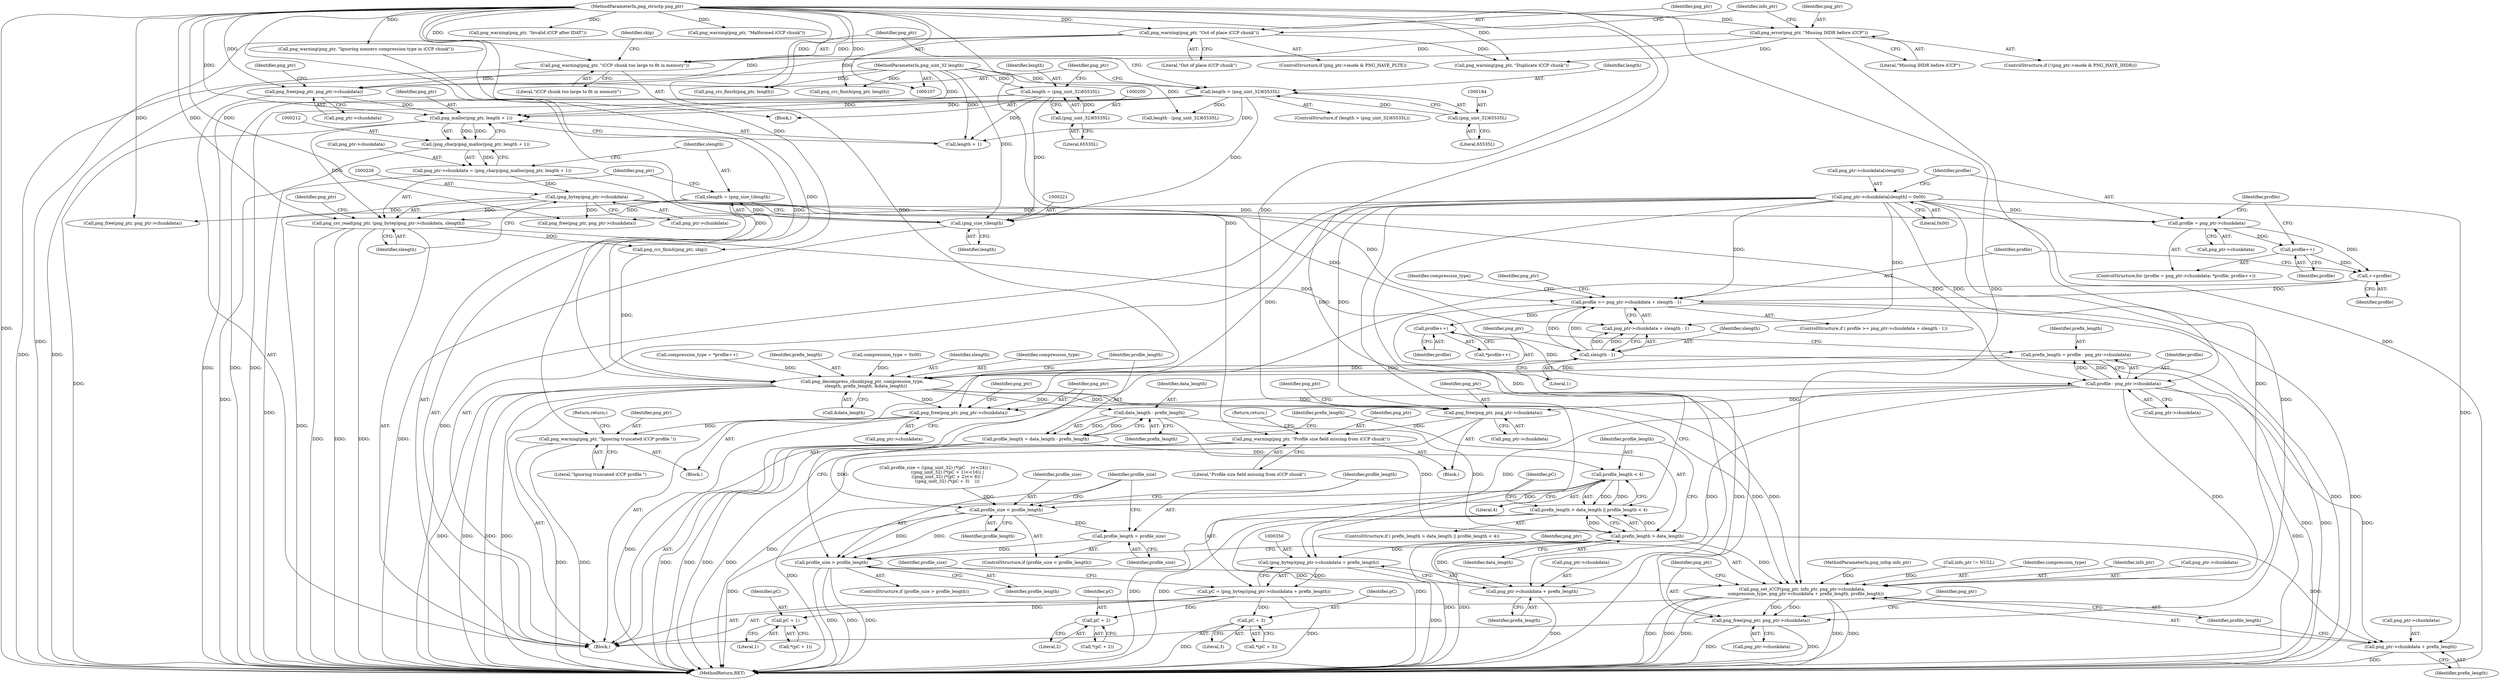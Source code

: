 digraph "0_Chrome_7f3d85b096f66870a15b37c2f40b219b2e292693_16@integer" {
"1000305" [label="(Call,prefix_length = profile - png_ptr->chunkdata)"];
"1000307" [label="(Call,profile - png_ptr->chunkdata)"];
"1000294" [label="(Call,profile++)"];
"1000267" [label="(Call,profile >= png_ptr->chunkdata + slength - 1)"];
"1000264" [label="(Call,++profile)"];
"1000262" [label="(Call,profile++)"];
"1000255" [label="(Call,profile = png_ptr->chunkdata)"];
"1000247" [label="(Call,png_ptr->chunkdata[slength] = 0x00)"];
"1000225" [label="(Call,(png_bytep)png_ptr->chunkdata)"];
"1000207" [label="(Call,png_ptr->chunkdata = (png_charp)png_malloc(png_ptr, length + 1))"];
"1000211" [label="(Call,(png_charp)png_malloc(png_ptr, length + 1))"];
"1000213" [label="(Call,png_malloc(png_ptr, length + 1))"];
"1000202" [label="(Call,png_free(png_ptr, png_ptr->chunkdata))"];
"1000187" [label="(Call,png_warning(png_ptr, \"iCCP chunk too large to fit in memory\"))"];
"1000159" [label="(Call,png_warning(png_ptr, \"Out of place iCCP chunk\"))"];
"1000108" [label="(MethodParameterIn,png_structp png_ptr)"];
"1000134" [label="(Call,png_error(png_ptr, \"Missing IHDR before iCCP\"))"];
"1000181" [label="(Call,length > (png_uint_32)65535L)"];
"1000110" [label="(MethodParameterIn,png_uint_32 length)"];
"1000183" [label="(Call,(png_uint_32)65535L)"];
"1000197" [label="(Call,length = (png_uint_32)65535L)"];
"1000199" [label="(Call,(png_uint_32)65535L)"];
"1000273" [label="(Call,slength - 1)"];
"1000223" [label="(Call,png_crc_read(png_ptr, (png_bytep)png_ptr->chunkdata, slength))"];
"1000218" [label="(Call,slength = (png_size_t)length)"];
"1000220" [label="(Call,(png_size_t)length)"];
"1000312" [label="(Call,png_decompress_chunk(png_ptr, compression_type,\n     slength, prefix_length, &data_length))"];
"1000321" [label="(Call,data_length - prefix_length)"];
"1000319" [label="(Call,profile_length = data_length - prefix_length)"];
"1000329" [label="(Call,profile_length < 4)"];
"1000325" [label="(Call,prefix_length > data_length || profile_length < 4)"];
"1000390" [label="(Call,profile_size < profile_length)"];
"1000393" [label="(Call,profile_length = profile_size)"];
"1000397" [label="(Call,profile_size > profile_length)"];
"1000415" [label="(Call,png_set_iCCP(png_ptr, info_ptr, png_ptr->chunkdata,\n     compression_type, png_ptr->chunkdata + prefix_length, profile_length))"];
"1000428" [label="(Call,png_free(png_ptr, png_ptr->chunkdata))"];
"1000326" [label="(Call,prefix_length > data_length)"];
"1000349" [label="(Call,(png_bytep)(png_ptr->chunkdata + prefix_length))"];
"1000347" [label="(Call,pC = (png_bytep)(png_ptr->chunkdata + prefix_length))"];
"1000370" [label="(Call,pC + 1)"];
"1000379" [label="(Call,pC + 2)"];
"1000386" [label="(Call,pC + 3)"];
"1000351" [label="(Call,png_ptr->chunkdata + prefix_length)"];
"1000422" [label="(Call,png_ptr->chunkdata + prefix_length)"];
"1000333" [label="(Call,png_free(png_ptr, png_ptr->chunkdata))"];
"1000343" [label="(Call,png_warning(png_ptr, \"Profile size field missing from iCCP chunk\"))"];
"1000401" [label="(Call,png_free(png_ptr, png_ptr->chunkdata))"];
"1000411" [label="(Call,png_warning(png_ptr, \"Ignoring truncated iCCP profile.\"))"];
"1000292" [label="(Identifier,compression_type)"];
"1000182" [label="(Identifier,length)"];
"1000326" [label="(Call,prefix_length > data_length)"];
"1000385" [label="(Call,*(pC + 3))"];
"1000349" [label="(Call,(png_bytep)(png_ptr->chunkdata + prefix_length))"];
"1000220" [label="(Call,(png_size_t)length)"];
"1000315" [label="(Identifier,slength)"];
"1000314" [label="(Identifier,compression_type)"];
"1000186" [label="(Block,)"];
"1000257" [label="(Call,png_ptr->chunkdata)"];
"1000273" [label="(Call,slength - 1)"];
"1000232" [label="(Call,png_crc_finish(png_ptr, skip))"];
"1000422" [label="(Call,png_ptr->chunkdata + prefix_length)"];
"1000386" [label="(Call,pC + 3)"];
"1000381" [label="(Literal,2)"];
"1000380" [label="(Identifier,pC)"];
"1000277" [label="(Call,png_free(png_ptr, png_ptr->chunkdata))"];
"1000213" [label="(Call,png_malloc(png_ptr, length + 1))"];
"1000219" [label="(Identifier,slength)"];
"1000390" [label="(Call,profile_size < profile_length)"];
"1000346" [label="(Return,return;)"];
"1000211" [label="(Call,(png_charp)png_malloc(png_ptr, length + 1))"];
"1000402" [label="(Identifier,png_ptr)"];
"1000344" [label="(Identifier,png_ptr)"];
"1000265" [label="(Identifier,profile)"];
"1000275" [label="(Literal,1)"];
"1000233" [label="(Identifier,png_ptr)"];
"1000426" [label="(Identifier,prefix_length)"];
"1000306" [label="(Identifier,prefix_length)"];
"1000176" [label="(Call,png_crc_finish(png_ptr, length))"];
"1000313" [label="(Identifier,png_ptr)"];
"1000145" [label="(Call,png_warning(png_ptr, \"Invalid iCCP after IDAT\"))"];
"1000209" [label="(Identifier,png_ptr)"];
"1000356" [label="(Call,profile_size = ((png_uint_32) (*(pC    )<<24)) |\n                  ((png_uint_32) (*(pC + 1)<<16)) |\n                  ((png_uint_32) (*(pC + 2)<< 8)) |\n                  ((png_uint_32) (*(pC + 3)    )))"];
"1000395" [label="(Identifier,profile_size)"];
"1000328" [label="(Identifier,data_length)"];
"1000379" [label="(Call,pC + 2)"];
"1000352" [label="(Call,png_ptr->chunkdata)"];
"1000236" [label="(Call,png_free(png_ptr, png_ptr->chunkdata))"];
"1000227" [label="(Call,png_ptr->chunkdata)"];
"1000325" [label="(Call,prefix_length > data_length || profile_length < 4)"];
"1000287" [label="(Call,png_warning(png_ptr, \"Malformed iCCP chunk\"))"];
"1000321" [label="(Call,data_length - prefix_length)"];
"1000319" [label="(Call,profile_length = data_length - prefix_length)"];
"1000247" [label="(Call,png_ptr->chunkdata[slength] = 0x00)"];
"1000401" [label="(Call,png_free(png_ptr, png_ptr->chunkdata))"];
"1000334" [label="(Identifier,png_ptr)"];
"1000335" [label="(Call,png_ptr->chunkdata)"];
"1000256" [label="(Identifier,profile)"];
"1000291" [label="(Call,compression_type = *profile++)"];
"1000331" [label="(Literal,4)"];
"1000215" [label="(Call,length + 1)"];
"1000398" [label="(Identifier,profile_size)"];
"1000371" [label="(Identifier,pC)"];
"1000248" [label="(Call,png_ptr->chunkdata[slength])"];
"1000109" [label="(MethodParameterIn,png_infop info_ptr)"];
"1000414" [label="(Return,return;)"];
"1000323" [label="(Identifier,prefix_length)"];
"1000189" [label="(Literal,\"iCCP chunk too large to fit in memory\")"];
"1000340" [label="(Identifier,png_ptr)"];
"1000161" [label="(Literal,\"Out of place iCCP chunk\")"];
"1000164" [label="(Call,info_ptr != NULL)"];
"1000136" [label="(Literal,\"Missing IHDR before iCCP\")"];
"1000309" [label="(Call,png_ptr->chunkdata)"];
"1000160" [label="(Identifier,png_ptr)"];
"1000308" [label="(Identifier,profile)"];
"1000264" [label="(Call,++profile)"];
"1000423" [label="(Call,png_ptr->chunkdata)"];
"1000428" [label="(Call,png_free(png_ptr, png_ptr->chunkdata))"];
"1000400" [label="(Block,)"];
"1000263" [label="(Identifier,profile)"];
"1000438" [label="(MethodReturn,RET)"];
"1000343" [label="(Call,png_warning(png_ptr, \"Profile size field missing from iCCP chunk\"))"];
"1000192" [label="(Call,length - (png_uint_32)65535L)"];
"1000378" [label="(Call,*(pC + 2))"];
"1000351" [label="(Call,png_ptr->chunkdata + prefix_length)"];
"1000348" [label="(Identifier,pC)"];
"1000387" [label="(Identifier,pC)"];
"1000370" [label="(Call,pC + 1)"];
"1000224" [label="(Identifier,png_ptr)"];
"1000330" [label="(Identifier,profile_length)"];
"1000427" [label="(Identifier,profile_length)"];
"1000345" [label="(Literal,\"Profile size field missing from iCCP chunk\")"];
"1000294" [label="(Call,profile++)"];
"1000372" [label="(Literal,1)"];
"1000222" [label="(Identifier,length)"];
"1000111" [label="(Block,)"];
"1000204" [label="(Call,png_ptr->chunkdata)"];
"1000110" [label="(MethodParameterIn,png_uint_32 length)"];
"1000305" [label="(Call,prefix_length = profile - png_ptr->chunkdata)"];
"1000148" [label="(Call,png_crc_finish(png_ptr, length))"];
"1000108" [label="(MethodParameterIn,png_structp png_ptr)"];
"1000230" [label="(Identifier,slength)"];
"1000299" [label="(Call,png_warning(png_ptr, \"Ignoring nonzero compression type in iCCP chunk\"))"];
"1000183" [label="(Call,(png_uint_32)65535L)"];
"1000320" [label="(Identifier,profile_length)"];
"1000153" [label="(ControlStructure,if (png_ptr->mode & PNG_HAVE_PLTE))"];
"1000393" [label="(Call,profile_length = profile_size)"];
"1000127" [label="(ControlStructure,if (!(png_ptr->mode & PNG_HAVE_IHDR)))"];
"1000421" [label="(Identifier,compression_type)"];
"1000269" [label="(Call,png_ptr->chunkdata + slength - 1)"];
"1000329" [label="(Call,profile_length < 4)"];
"1000253" [label="(Literal,0x00)"];
"1000347" [label="(Call,pC = (png_bytep)(png_ptr->chunkdata + prefix_length))"];
"1000268" [label="(Identifier,profile)"];
"1000134" [label="(Call,png_error(png_ptr, \"Missing IHDR before iCCP\"))"];
"1000274" [label="(Identifier,slength)"];
"1000408" [label="(Identifier,png_ptr)"];
"1000417" [label="(Identifier,info_ptr)"];
"1000317" [label="(Call,&data_length)"];
"1000394" [label="(Identifier,profile_length)"];
"1000208" [label="(Call,png_ptr->chunkdata)"];
"1000262" [label="(Call,profile++)"];
"1000403" [label="(Call,png_ptr->chunkdata)"];
"1000389" [label="(ControlStructure,if (profile_size < profile_length))"];
"1000324" [label="(ControlStructure,if ( prefix_length > data_length || profile_length < 4))"];
"1000392" [label="(Identifier,profile_length)"];
"1000369" [label="(Call,*(pC + 1))"];
"1000254" [label="(ControlStructure,for (profile = png_ptr->chunkdata; *profile; profile++))"];
"1000278" [label="(Identifier,png_ptr)"];
"1000327" [label="(Identifier,prefix_length)"];
"1000197" [label="(Call,length = (png_uint_32)65535L)"];
"1000388" [label="(Literal,3)"];
"1000188" [label="(Identifier,png_ptr)"];
"1000307" [label="(Call,profile - png_ptr->chunkdata)"];
"1000198" [label="(Identifier,length)"];
"1000413" [label="(Literal,\"Ignoring truncated iCCP profile.\")"];
"1000355" [label="(Identifier,prefix_length)"];
"1000316" [label="(Identifier,prefix_length)"];
"1000267" [label="(Call,profile >= png_ptr->chunkdata + slength - 1)"];
"1000411" [label="(Call,png_warning(png_ptr, \"Ignoring truncated iCCP profile.\"))"];
"1000191" [label="(Identifier,skip)"];
"1000223" [label="(Call,png_crc_read(png_ptr, (png_bytep)png_ptr->chunkdata, slength))"];
"1000416" [label="(Identifier,png_ptr)"];
"1000332" [label="(Block,)"];
"1000180" [label="(ControlStructure,if (length > (png_uint_32)65535L))"];
"1000225" [label="(Call,(png_bytep)png_ptr->chunkdata)"];
"1000295" [label="(Identifier,profile)"];
"1000165" [label="(Identifier,info_ptr)"];
"1000418" [label="(Call,png_ptr->chunkdata)"];
"1000135" [label="(Identifier,png_ptr)"];
"1000214" [label="(Identifier,png_ptr)"];
"1000203" [label="(Identifier,png_ptr)"];
"1000312" [label="(Call,png_decompress_chunk(png_ptr, compression_type,\n     slength, prefix_length, &data_length))"];
"1000391" [label="(Identifier,profile_size)"];
"1000396" [label="(ControlStructure,if (profile_size > profile_length))"];
"1000266" [label="(ControlStructure,if ( profile >= png_ptr->chunkdata + slength - 1))"];
"1000207" [label="(Call,png_ptr->chunkdata = (png_charp)png_malloc(png_ptr, length + 1))"];
"1000159" [label="(Call,png_warning(png_ptr, \"Out of place iCCP chunk\"))"];
"1000187" [label="(Call,png_warning(png_ptr, \"iCCP chunk too large to fit in memory\"))"];
"1000293" [label="(Call,*profile++)"];
"1000255" [label="(Call,profile = png_ptr->chunkdata)"];
"1000429" [label="(Identifier,png_ptr)"];
"1000322" [label="(Identifier,data_length)"];
"1000397" [label="(Call,profile_size > profile_length)"];
"1000202" [label="(Call,png_free(png_ptr, png_ptr->chunkdata))"];
"1000399" [label="(Identifier,profile_length)"];
"1000201" [label="(Literal,65535L)"];
"1000430" [label="(Call,png_ptr->chunkdata)"];
"1000261" [label="(Identifier,profile)"];
"1000412" [label="(Identifier,png_ptr)"];
"1000357" [label="(Identifier,profile_size)"];
"1000333" [label="(Call,png_free(png_ptr, png_ptr->chunkdata))"];
"1000173" [label="(Call,png_warning(png_ptr, \"Duplicate iCCP chunk\"))"];
"1000218" [label="(Call,slength = (png_size_t)length)"];
"1000415" [label="(Call,png_set_iCCP(png_ptr, info_ptr, png_ptr->chunkdata,\n     compression_type, png_ptr->chunkdata + prefix_length, profile_length))"];
"1000185" [label="(Literal,65535L)"];
"1000199" [label="(Call,(png_uint_32)65535L)"];
"1000435" [label="(Identifier,png_ptr)"];
"1000302" [label="(Call,compression_type = 0x00)"];
"1000181" [label="(Call,length > (png_uint_32)65535L)"];
"1000305" -> "1000111"  [label="AST: "];
"1000305" -> "1000307"  [label="CFG: "];
"1000306" -> "1000305"  [label="AST: "];
"1000307" -> "1000305"  [label="AST: "];
"1000313" -> "1000305"  [label="CFG: "];
"1000305" -> "1000438"  [label="DDG: "];
"1000307" -> "1000305"  [label="DDG: "];
"1000307" -> "1000305"  [label="DDG: "];
"1000305" -> "1000312"  [label="DDG: "];
"1000307" -> "1000309"  [label="CFG: "];
"1000308" -> "1000307"  [label="AST: "];
"1000309" -> "1000307"  [label="AST: "];
"1000307" -> "1000438"  [label="DDG: "];
"1000294" -> "1000307"  [label="DDG: "];
"1000247" -> "1000307"  [label="DDG: "];
"1000225" -> "1000307"  [label="DDG: "];
"1000307" -> "1000333"  [label="DDG: "];
"1000307" -> "1000349"  [label="DDG: "];
"1000307" -> "1000351"  [label="DDG: "];
"1000307" -> "1000401"  [label="DDG: "];
"1000307" -> "1000415"  [label="DDG: "];
"1000307" -> "1000422"  [label="DDG: "];
"1000294" -> "1000293"  [label="AST: "];
"1000294" -> "1000295"  [label="CFG: "];
"1000295" -> "1000294"  [label="AST: "];
"1000293" -> "1000294"  [label="CFG: "];
"1000267" -> "1000294"  [label="DDG: "];
"1000267" -> "1000266"  [label="AST: "];
"1000267" -> "1000269"  [label="CFG: "];
"1000268" -> "1000267"  [label="AST: "];
"1000269" -> "1000267"  [label="AST: "];
"1000278" -> "1000267"  [label="CFG: "];
"1000292" -> "1000267"  [label="CFG: "];
"1000267" -> "1000438"  [label="DDG: "];
"1000267" -> "1000438"  [label="DDG: "];
"1000267" -> "1000438"  [label="DDG: "];
"1000264" -> "1000267"  [label="DDG: "];
"1000247" -> "1000267"  [label="DDG: "];
"1000225" -> "1000267"  [label="DDG: "];
"1000273" -> "1000267"  [label="DDG: "];
"1000273" -> "1000267"  [label="DDG: "];
"1000264" -> "1000111"  [label="AST: "];
"1000264" -> "1000265"  [label="CFG: "];
"1000265" -> "1000264"  [label="AST: "];
"1000268" -> "1000264"  [label="CFG: "];
"1000262" -> "1000264"  [label="DDG: "];
"1000255" -> "1000264"  [label="DDG: "];
"1000262" -> "1000254"  [label="AST: "];
"1000262" -> "1000263"  [label="CFG: "];
"1000263" -> "1000262"  [label="AST: "];
"1000261" -> "1000262"  [label="CFG: "];
"1000255" -> "1000262"  [label="DDG: "];
"1000255" -> "1000254"  [label="AST: "];
"1000255" -> "1000257"  [label="CFG: "];
"1000256" -> "1000255"  [label="AST: "];
"1000257" -> "1000255"  [label="AST: "];
"1000261" -> "1000255"  [label="CFG: "];
"1000247" -> "1000255"  [label="DDG: "];
"1000225" -> "1000255"  [label="DDG: "];
"1000247" -> "1000111"  [label="AST: "];
"1000247" -> "1000253"  [label="CFG: "];
"1000248" -> "1000247"  [label="AST: "];
"1000253" -> "1000247"  [label="AST: "];
"1000256" -> "1000247"  [label="CFG: "];
"1000247" -> "1000438"  [label="DDG: "];
"1000247" -> "1000269"  [label="DDG: "];
"1000247" -> "1000277"  [label="DDG: "];
"1000247" -> "1000333"  [label="DDG: "];
"1000247" -> "1000349"  [label="DDG: "];
"1000247" -> "1000351"  [label="DDG: "];
"1000247" -> "1000401"  [label="DDG: "];
"1000247" -> "1000415"  [label="DDG: "];
"1000247" -> "1000422"  [label="DDG: "];
"1000247" -> "1000428"  [label="DDG: "];
"1000225" -> "1000223"  [label="AST: "];
"1000225" -> "1000227"  [label="CFG: "];
"1000226" -> "1000225"  [label="AST: "];
"1000227" -> "1000225"  [label="AST: "];
"1000230" -> "1000225"  [label="CFG: "];
"1000225" -> "1000223"  [label="DDG: "];
"1000207" -> "1000225"  [label="DDG: "];
"1000225" -> "1000236"  [label="DDG: "];
"1000225" -> "1000269"  [label="DDG: "];
"1000225" -> "1000277"  [label="DDG: "];
"1000207" -> "1000111"  [label="AST: "];
"1000207" -> "1000211"  [label="CFG: "];
"1000208" -> "1000207"  [label="AST: "];
"1000211" -> "1000207"  [label="AST: "];
"1000219" -> "1000207"  [label="CFG: "];
"1000207" -> "1000438"  [label="DDG: "];
"1000211" -> "1000207"  [label="DDG: "];
"1000211" -> "1000213"  [label="CFG: "];
"1000212" -> "1000211"  [label="AST: "];
"1000213" -> "1000211"  [label="AST: "];
"1000211" -> "1000438"  [label="DDG: "];
"1000213" -> "1000211"  [label="DDG: "];
"1000213" -> "1000211"  [label="DDG: "];
"1000213" -> "1000215"  [label="CFG: "];
"1000214" -> "1000213"  [label="AST: "];
"1000215" -> "1000213"  [label="AST: "];
"1000213" -> "1000438"  [label="DDG: "];
"1000202" -> "1000213"  [label="DDG: "];
"1000108" -> "1000213"  [label="DDG: "];
"1000181" -> "1000213"  [label="DDG: "];
"1000197" -> "1000213"  [label="DDG: "];
"1000110" -> "1000213"  [label="DDG: "];
"1000213" -> "1000223"  [label="DDG: "];
"1000202" -> "1000111"  [label="AST: "];
"1000202" -> "1000204"  [label="CFG: "];
"1000203" -> "1000202"  [label="AST: "];
"1000204" -> "1000202"  [label="AST: "];
"1000209" -> "1000202"  [label="CFG: "];
"1000187" -> "1000202"  [label="DDG: "];
"1000159" -> "1000202"  [label="DDG: "];
"1000134" -> "1000202"  [label="DDG: "];
"1000108" -> "1000202"  [label="DDG: "];
"1000187" -> "1000186"  [label="AST: "];
"1000187" -> "1000189"  [label="CFG: "];
"1000188" -> "1000187"  [label="AST: "];
"1000189" -> "1000187"  [label="AST: "];
"1000191" -> "1000187"  [label="CFG: "];
"1000187" -> "1000438"  [label="DDG: "];
"1000159" -> "1000187"  [label="DDG: "];
"1000134" -> "1000187"  [label="DDG: "];
"1000108" -> "1000187"  [label="DDG: "];
"1000159" -> "1000153"  [label="AST: "];
"1000159" -> "1000161"  [label="CFG: "];
"1000160" -> "1000159"  [label="AST: "];
"1000161" -> "1000159"  [label="AST: "];
"1000165" -> "1000159"  [label="CFG: "];
"1000159" -> "1000438"  [label="DDG: "];
"1000108" -> "1000159"  [label="DDG: "];
"1000159" -> "1000173"  [label="DDG: "];
"1000108" -> "1000107"  [label="AST: "];
"1000108" -> "1000438"  [label="DDG: "];
"1000108" -> "1000134"  [label="DDG: "];
"1000108" -> "1000145"  [label="DDG: "];
"1000108" -> "1000148"  [label="DDG: "];
"1000108" -> "1000173"  [label="DDG: "];
"1000108" -> "1000176"  [label="DDG: "];
"1000108" -> "1000223"  [label="DDG: "];
"1000108" -> "1000232"  [label="DDG: "];
"1000108" -> "1000236"  [label="DDG: "];
"1000108" -> "1000277"  [label="DDG: "];
"1000108" -> "1000287"  [label="DDG: "];
"1000108" -> "1000299"  [label="DDG: "];
"1000108" -> "1000312"  [label="DDG: "];
"1000108" -> "1000333"  [label="DDG: "];
"1000108" -> "1000343"  [label="DDG: "];
"1000108" -> "1000401"  [label="DDG: "];
"1000108" -> "1000411"  [label="DDG: "];
"1000108" -> "1000415"  [label="DDG: "];
"1000108" -> "1000428"  [label="DDG: "];
"1000134" -> "1000127"  [label="AST: "];
"1000134" -> "1000136"  [label="CFG: "];
"1000135" -> "1000134"  [label="AST: "];
"1000136" -> "1000134"  [label="AST: "];
"1000165" -> "1000134"  [label="CFG: "];
"1000134" -> "1000438"  [label="DDG: "];
"1000134" -> "1000173"  [label="DDG: "];
"1000181" -> "1000180"  [label="AST: "];
"1000181" -> "1000183"  [label="CFG: "];
"1000182" -> "1000181"  [label="AST: "];
"1000183" -> "1000181"  [label="AST: "];
"1000188" -> "1000181"  [label="CFG: "];
"1000203" -> "1000181"  [label="CFG: "];
"1000181" -> "1000438"  [label="DDG: "];
"1000181" -> "1000438"  [label="DDG: "];
"1000110" -> "1000181"  [label="DDG: "];
"1000183" -> "1000181"  [label="DDG: "];
"1000181" -> "1000192"  [label="DDG: "];
"1000181" -> "1000215"  [label="DDG: "];
"1000181" -> "1000220"  [label="DDG: "];
"1000110" -> "1000107"  [label="AST: "];
"1000110" -> "1000438"  [label="DDG: "];
"1000110" -> "1000148"  [label="DDG: "];
"1000110" -> "1000176"  [label="DDG: "];
"1000110" -> "1000192"  [label="DDG: "];
"1000110" -> "1000197"  [label="DDG: "];
"1000110" -> "1000215"  [label="DDG: "];
"1000110" -> "1000220"  [label="DDG: "];
"1000183" -> "1000185"  [label="CFG: "];
"1000184" -> "1000183"  [label="AST: "];
"1000185" -> "1000183"  [label="AST: "];
"1000197" -> "1000186"  [label="AST: "];
"1000197" -> "1000199"  [label="CFG: "];
"1000198" -> "1000197"  [label="AST: "];
"1000199" -> "1000197"  [label="AST: "];
"1000203" -> "1000197"  [label="CFG: "];
"1000197" -> "1000438"  [label="DDG: "];
"1000199" -> "1000197"  [label="DDG: "];
"1000197" -> "1000215"  [label="DDG: "];
"1000197" -> "1000220"  [label="DDG: "];
"1000199" -> "1000201"  [label="CFG: "];
"1000200" -> "1000199"  [label="AST: "];
"1000201" -> "1000199"  [label="AST: "];
"1000273" -> "1000269"  [label="AST: "];
"1000273" -> "1000275"  [label="CFG: "];
"1000274" -> "1000273"  [label="AST: "];
"1000275" -> "1000273"  [label="AST: "];
"1000269" -> "1000273"  [label="CFG: "];
"1000273" -> "1000438"  [label="DDG: "];
"1000273" -> "1000269"  [label="DDG: "];
"1000273" -> "1000269"  [label="DDG: "];
"1000223" -> "1000273"  [label="DDG: "];
"1000273" -> "1000312"  [label="DDG: "];
"1000223" -> "1000111"  [label="AST: "];
"1000223" -> "1000230"  [label="CFG: "];
"1000224" -> "1000223"  [label="AST: "];
"1000230" -> "1000223"  [label="AST: "];
"1000233" -> "1000223"  [label="CFG: "];
"1000223" -> "1000438"  [label="DDG: "];
"1000223" -> "1000438"  [label="DDG: "];
"1000223" -> "1000438"  [label="DDG: "];
"1000218" -> "1000223"  [label="DDG: "];
"1000223" -> "1000232"  [label="DDG: "];
"1000218" -> "1000111"  [label="AST: "];
"1000218" -> "1000220"  [label="CFG: "];
"1000219" -> "1000218"  [label="AST: "];
"1000220" -> "1000218"  [label="AST: "];
"1000224" -> "1000218"  [label="CFG: "];
"1000218" -> "1000438"  [label="DDG: "];
"1000220" -> "1000218"  [label="DDG: "];
"1000220" -> "1000222"  [label="CFG: "];
"1000221" -> "1000220"  [label="AST: "];
"1000222" -> "1000220"  [label="AST: "];
"1000220" -> "1000438"  [label="DDG: "];
"1000312" -> "1000111"  [label="AST: "];
"1000312" -> "1000317"  [label="CFG: "];
"1000313" -> "1000312"  [label="AST: "];
"1000314" -> "1000312"  [label="AST: "];
"1000315" -> "1000312"  [label="AST: "];
"1000316" -> "1000312"  [label="AST: "];
"1000317" -> "1000312"  [label="AST: "];
"1000320" -> "1000312"  [label="CFG: "];
"1000312" -> "1000438"  [label="DDG: "];
"1000312" -> "1000438"  [label="DDG: "];
"1000312" -> "1000438"  [label="DDG: "];
"1000312" -> "1000438"  [label="DDG: "];
"1000232" -> "1000312"  [label="DDG: "];
"1000299" -> "1000312"  [label="DDG: "];
"1000291" -> "1000312"  [label="DDG: "];
"1000302" -> "1000312"  [label="DDG: "];
"1000312" -> "1000321"  [label="DDG: "];
"1000312" -> "1000333"  [label="DDG: "];
"1000312" -> "1000401"  [label="DDG: "];
"1000312" -> "1000415"  [label="DDG: "];
"1000312" -> "1000415"  [label="DDG: "];
"1000321" -> "1000319"  [label="AST: "];
"1000321" -> "1000323"  [label="CFG: "];
"1000322" -> "1000321"  [label="AST: "];
"1000323" -> "1000321"  [label="AST: "];
"1000319" -> "1000321"  [label="CFG: "];
"1000321" -> "1000319"  [label="DDG: "];
"1000321" -> "1000319"  [label="DDG: "];
"1000321" -> "1000326"  [label="DDG: "];
"1000321" -> "1000326"  [label="DDG: "];
"1000319" -> "1000111"  [label="AST: "];
"1000320" -> "1000319"  [label="AST: "];
"1000327" -> "1000319"  [label="CFG: "];
"1000319" -> "1000438"  [label="DDG: "];
"1000319" -> "1000438"  [label="DDG: "];
"1000319" -> "1000329"  [label="DDG: "];
"1000319" -> "1000390"  [label="DDG: "];
"1000329" -> "1000325"  [label="AST: "];
"1000329" -> "1000331"  [label="CFG: "];
"1000330" -> "1000329"  [label="AST: "];
"1000331" -> "1000329"  [label="AST: "];
"1000325" -> "1000329"  [label="CFG: "];
"1000329" -> "1000438"  [label="DDG: "];
"1000329" -> "1000325"  [label="DDG: "];
"1000329" -> "1000325"  [label="DDG: "];
"1000329" -> "1000390"  [label="DDG: "];
"1000325" -> "1000324"  [label="AST: "];
"1000325" -> "1000326"  [label="CFG: "];
"1000326" -> "1000325"  [label="AST: "];
"1000334" -> "1000325"  [label="CFG: "];
"1000348" -> "1000325"  [label="CFG: "];
"1000325" -> "1000438"  [label="DDG: "];
"1000325" -> "1000438"  [label="DDG: "];
"1000325" -> "1000438"  [label="DDG: "];
"1000326" -> "1000325"  [label="DDG: "];
"1000326" -> "1000325"  [label="DDG: "];
"1000390" -> "1000389"  [label="AST: "];
"1000390" -> "1000392"  [label="CFG: "];
"1000391" -> "1000390"  [label="AST: "];
"1000392" -> "1000390"  [label="AST: "];
"1000394" -> "1000390"  [label="CFG: "];
"1000398" -> "1000390"  [label="CFG: "];
"1000390" -> "1000438"  [label="DDG: "];
"1000356" -> "1000390"  [label="DDG: "];
"1000390" -> "1000393"  [label="DDG: "];
"1000390" -> "1000397"  [label="DDG: "];
"1000390" -> "1000397"  [label="DDG: "];
"1000393" -> "1000389"  [label="AST: "];
"1000393" -> "1000395"  [label="CFG: "];
"1000394" -> "1000393"  [label="AST: "];
"1000395" -> "1000393"  [label="AST: "];
"1000398" -> "1000393"  [label="CFG: "];
"1000393" -> "1000397"  [label="DDG: "];
"1000397" -> "1000396"  [label="AST: "];
"1000397" -> "1000399"  [label="CFG: "];
"1000398" -> "1000397"  [label="AST: "];
"1000399" -> "1000397"  [label="AST: "];
"1000402" -> "1000397"  [label="CFG: "];
"1000416" -> "1000397"  [label="CFG: "];
"1000397" -> "1000438"  [label="DDG: "];
"1000397" -> "1000438"  [label="DDG: "];
"1000397" -> "1000438"  [label="DDG: "];
"1000397" -> "1000415"  [label="DDG: "];
"1000415" -> "1000111"  [label="AST: "];
"1000415" -> "1000427"  [label="CFG: "];
"1000416" -> "1000415"  [label="AST: "];
"1000417" -> "1000415"  [label="AST: "];
"1000418" -> "1000415"  [label="AST: "];
"1000421" -> "1000415"  [label="AST: "];
"1000422" -> "1000415"  [label="AST: "];
"1000427" -> "1000415"  [label="AST: "];
"1000429" -> "1000415"  [label="CFG: "];
"1000415" -> "1000438"  [label="DDG: "];
"1000415" -> "1000438"  [label="DDG: "];
"1000415" -> "1000438"  [label="DDG: "];
"1000415" -> "1000438"  [label="DDG: "];
"1000415" -> "1000438"  [label="DDG: "];
"1000164" -> "1000415"  [label="DDG: "];
"1000109" -> "1000415"  [label="DDG: "];
"1000326" -> "1000415"  [label="DDG: "];
"1000415" -> "1000428"  [label="DDG: "];
"1000415" -> "1000428"  [label="DDG: "];
"1000428" -> "1000111"  [label="AST: "];
"1000428" -> "1000430"  [label="CFG: "];
"1000429" -> "1000428"  [label="AST: "];
"1000430" -> "1000428"  [label="AST: "];
"1000435" -> "1000428"  [label="CFG: "];
"1000428" -> "1000438"  [label="DDG: "];
"1000428" -> "1000438"  [label="DDG: "];
"1000326" -> "1000328"  [label="CFG: "];
"1000327" -> "1000326"  [label="AST: "];
"1000328" -> "1000326"  [label="AST: "];
"1000330" -> "1000326"  [label="CFG: "];
"1000326" -> "1000438"  [label="DDG: "];
"1000326" -> "1000438"  [label="DDG: "];
"1000326" -> "1000349"  [label="DDG: "];
"1000326" -> "1000351"  [label="DDG: "];
"1000326" -> "1000422"  [label="DDG: "];
"1000349" -> "1000347"  [label="AST: "];
"1000349" -> "1000351"  [label="CFG: "];
"1000350" -> "1000349"  [label="AST: "];
"1000351" -> "1000349"  [label="AST: "];
"1000347" -> "1000349"  [label="CFG: "];
"1000349" -> "1000438"  [label="DDG: "];
"1000349" -> "1000347"  [label="DDG: "];
"1000347" -> "1000111"  [label="AST: "];
"1000348" -> "1000347"  [label="AST: "];
"1000357" -> "1000347"  [label="CFG: "];
"1000347" -> "1000438"  [label="DDG: "];
"1000347" -> "1000370"  [label="DDG: "];
"1000347" -> "1000379"  [label="DDG: "];
"1000347" -> "1000386"  [label="DDG: "];
"1000370" -> "1000369"  [label="AST: "];
"1000370" -> "1000372"  [label="CFG: "];
"1000371" -> "1000370"  [label="AST: "];
"1000372" -> "1000370"  [label="AST: "];
"1000369" -> "1000370"  [label="CFG: "];
"1000379" -> "1000378"  [label="AST: "];
"1000379" -> "1000381"  [label="CFG: "];
"1000380" -> "1000379"  [label="AST: "];
"1000381" -> "1000379"  [label="AST: "];
"1000378" -> "1000379"  [label="CFG: "];
"1000386" -> "1000385"  [label="AST: "];
"1000386" -> "1000388"  [label="CFG: "];
"1000387" -> "1000386"  [label="AST: "];
"1000388" -> "1000386"  [label="AST: "];
"1000385" -> "1000386"  [label="CFG: "];
"1000386" -> "1000438"  [label="DDG: "];
"1000351" -> "1000355"  [label="CFG: "];
"1000352" -> "1000351"  [label="AST: "];
"1000355" -> "1000351"  [label="AST: "];
"1000351" -> "1000438"  [label="DDG: "];
"1000422" -> "1000426"  [label="CFG: "];
"1000423" -> "1000422"  [label="AST: "];
"1000426" -> "1000422"  [label="AST: "];
"1000427" -> "1000422"  [label="CFG: "];
"1000422" -> "1000438"  [label="DDG: "];
"1000333" -> "1000332"  [label="AST: "];
"1000333" -> "1000335"  [label="CFG: "];
"1000334" -> "1000333"  [label="AST: "];
"1000335" -> "1000333"  [label="AST: "];
"1000340" -> "1000333"  [label="CFG: "];
"1000333" -> "1000438"  [label="DDG: "];
"1000333" -> "1000343"  [label="DDG: "];
"1000343" -> "1000332"  [label="AST: "];
"1000343" -> "1000345"  [label="CFG: "];
"1000344" -> "1000343"  [label="AST: "];
"1000345" -> "1000343"  [label="AST: "];
"1000346" -> "1000343"  [label="CFG: "];
"1000343" -> "1000438"  [label="DDG: "];
"1000343" -> "1000438"  [label="DDG: "];
"1000401" -> "1000400"  [label="AST: "];
"1000401" -> "1000403"  [label="CFG: "];
"1000402" -> "1000401"  [label="AST: "];
"1000403" -> "1000401"  [label="AST: "];
"1000408" -> "1000401"  [label="CFG: "];
"1000401" -> "1000438"  [label="DDG: "];
"1000401" -> "1000411"  [label="DDG: "];
"1000411" -> "1000400"  [label="AST: "];
"1000411" -> "1000413"  [label="CFG: "];
"1000412" -> "1000411"  [label="AST: "];
"1000413" -> "1000411"  [label="AST: "];
"1000414" -> "1000411"  [label="CFG: "];
"1000411" -> "1000438"  [label="DDG: "];
"1000411" -> "1000438"  [label="DDG: "];
}
